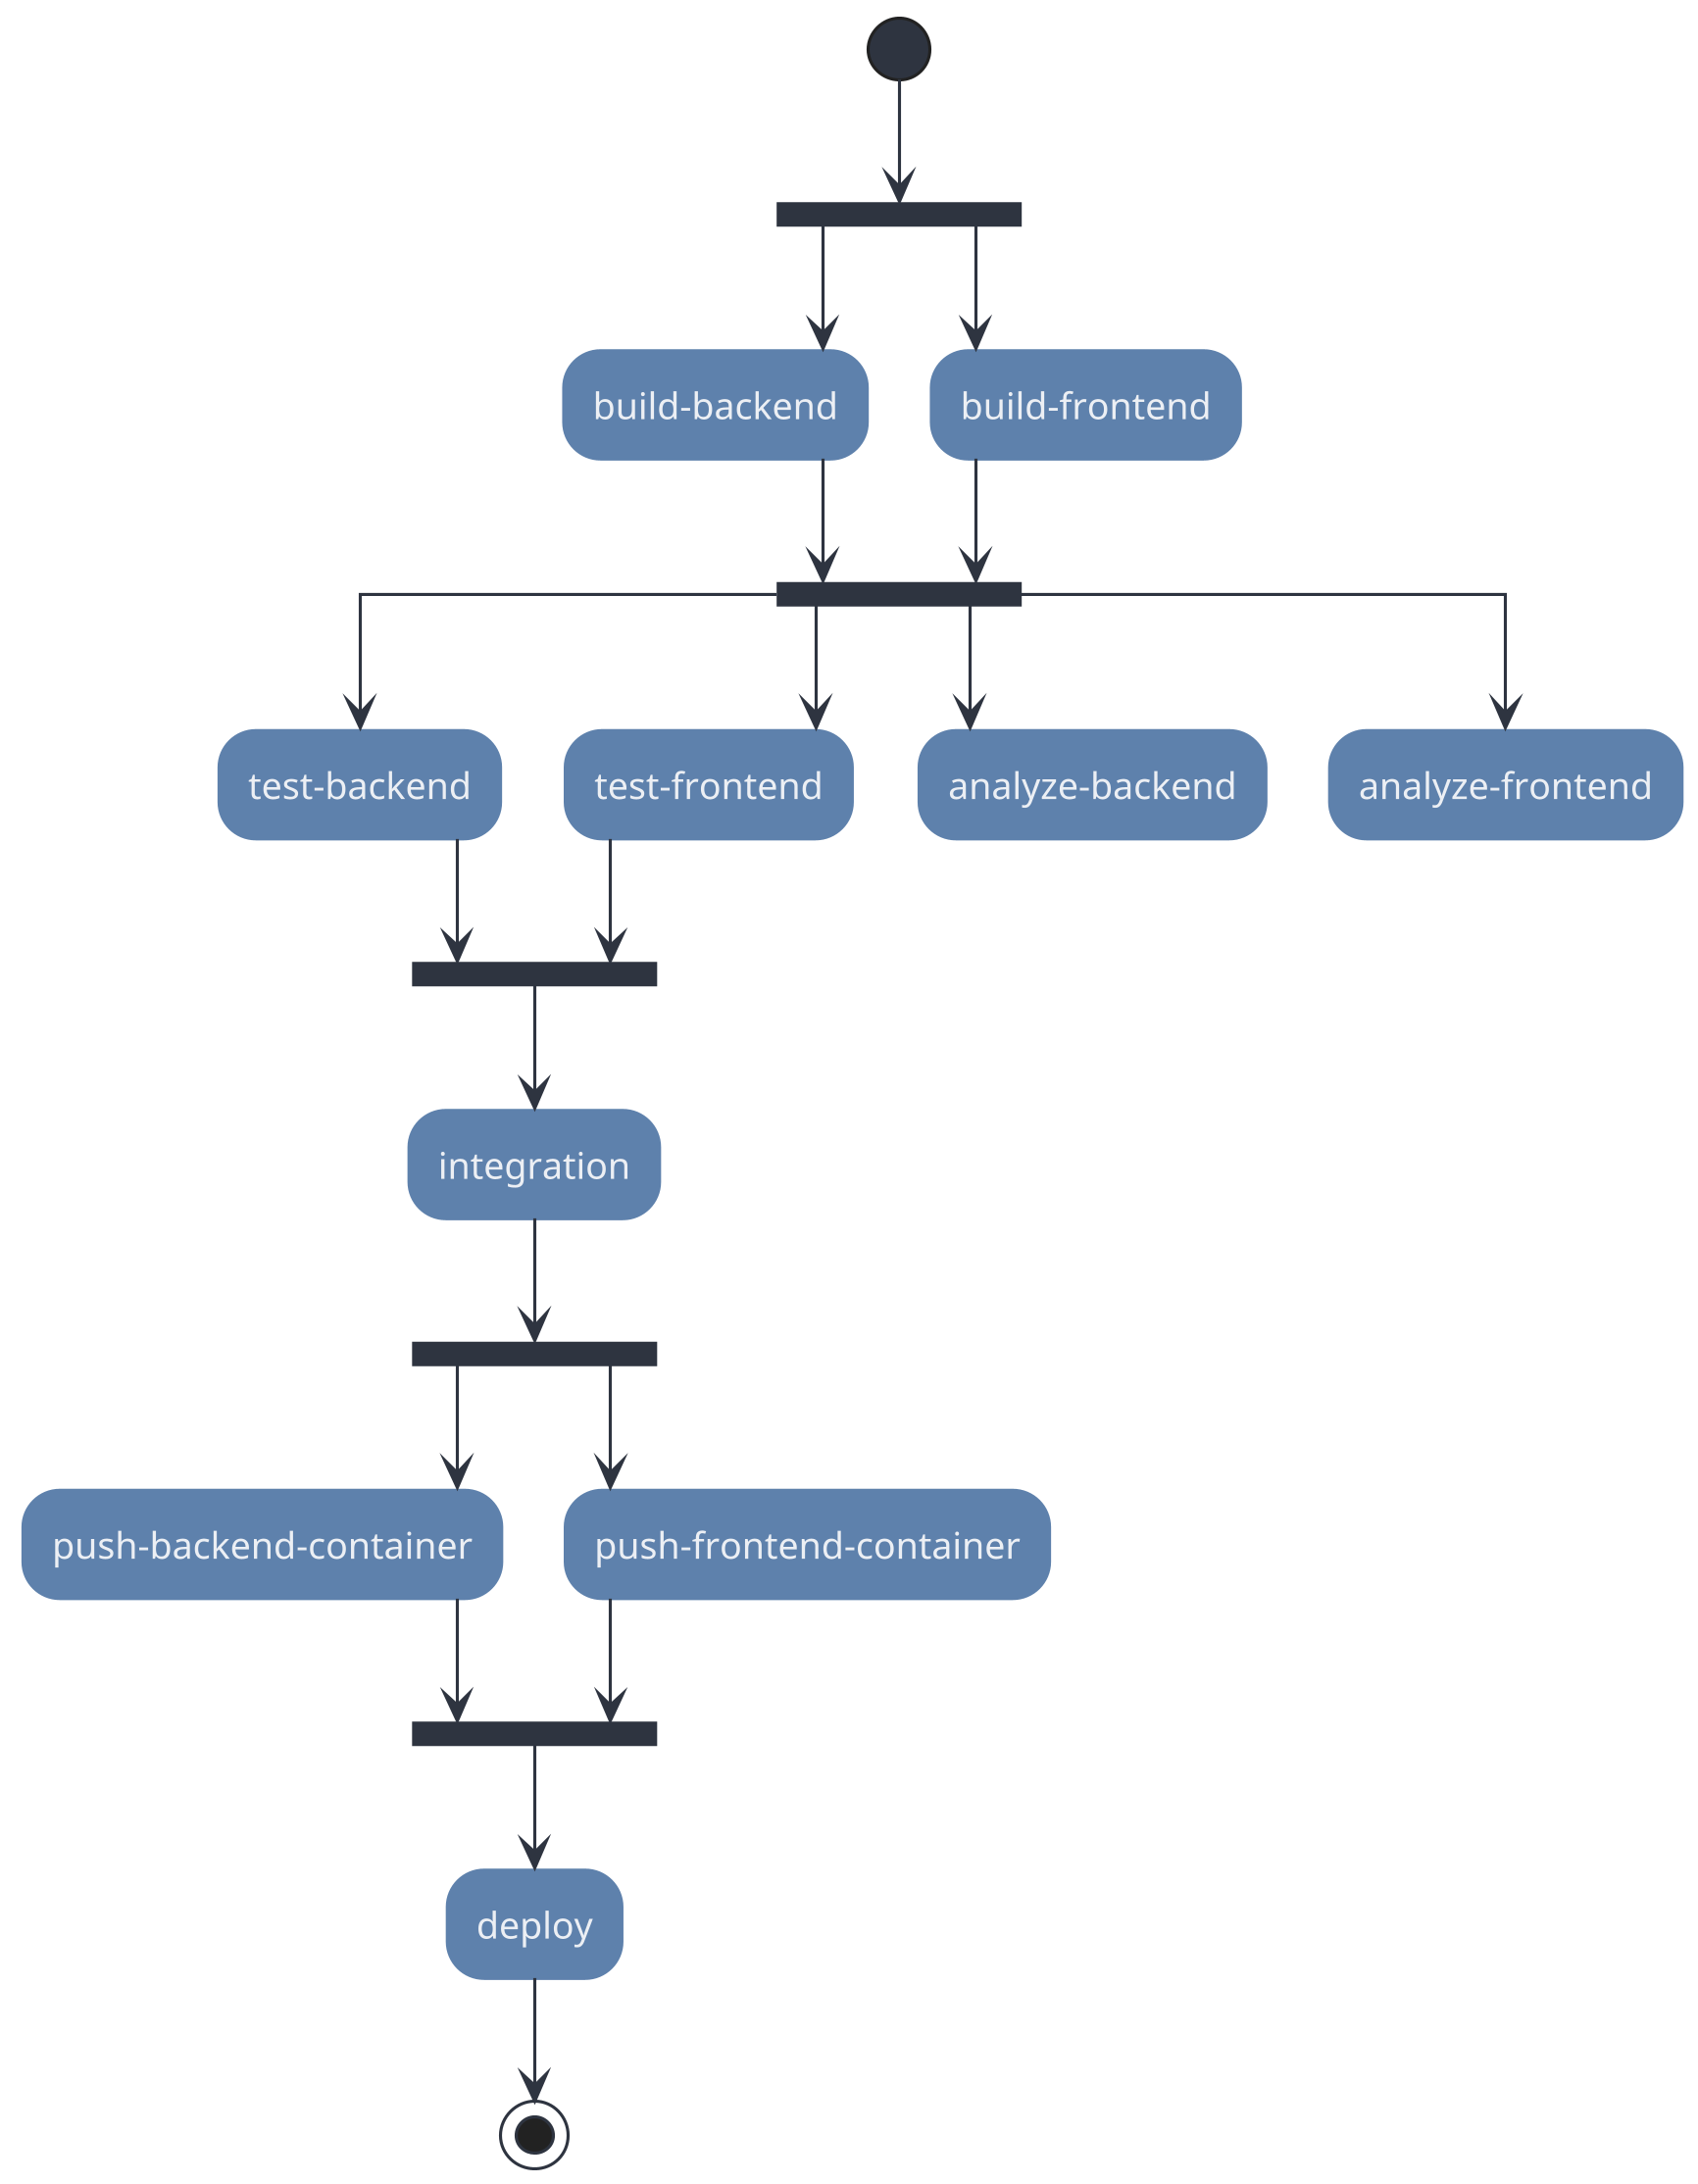 @startuml ci_activity

/' left to right direction '/

skinparam linetype ortho
skinparam shadowing false
skinparam dpi 300
skinparam backgroundColor transparent

skinparam activity {
    ArrowColor #2E3440
    BarColor #2E3440
    EndColor #2E3440
    StartColor #2E3440
    BackgroundColor #5E81AC
    FontColor #ECEFF4
    BorderColor transparent
}

(*) --> ===b1===
--> "build-backend"
--> ===b2===


===b1=== --> "build-frontend"
--> ===b2===

===b2=== --> "test-backend"
--> ===b3===

===b2=== --> "test-frontend"
--> ===b3===

===b2=== --> "analyze-backend"
===b2=== --> "analyze-frontend"

===b3=== --> "integration"
--> ===b4===

===b4=== --> "push-backend-container"
--> ===b5===
===b4=== --> "push-frontend-container"
--> ===b5===

--> "deploy"
--> (*)

@enduml
